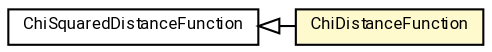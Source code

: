 #!/usr/local/bin/dot
#
# Class diagram 
# Generated by UMLGraph version R5_7_2-60-g0e99a6 (http://www.spinellis.gr/umlgraph/)
#

digraph G {
	graph [fontnames="svg"]
	edge [fontname="Roboto",fontsize=7,labelfontname="Roboto",labelfontsize=7,color="black"];
	node [fontname="Roboto",fontcolor="black",fontsize=8,shape=plaintext,margin=0,width=0,height=0];
	nodesep=0.15;
	ranksep=0.25;
	rankdir=LR;
	// de.lmu.ifi.dbs.elki.distance.distancefunction.probabilistic.ChiDistanceFunction
	c2417911 [label=<<table title="de.lmu.ifi.dbs.elki.distance.distancefunction.probabilistic.ChiDistanceFunction" border="0" cellborder="1" cellspacing="0" cellpadding="2" bgcolor="lemonChiffon" href="ChiDistanceFunction.html" target="_parent">
		<tr><td><table border="0" cellspacing="0" cellpadding="1">
		<tr><td align="center" balign="center"> <font face="Roboto">ChiDistanceFunction</font> </td></tr>
		</table></td></tr>
		</table>>, URL="ChiDistanceFunction.html"];
	// de.lmu.ifi.dbs.elki.distance.distancefunction.probabilistic.ChiSquaredDistanceFunction
	c2417919 [label=<<table title="de.lmu.ifi.dbs.elki.distance.distancefunction.probabilistic.ChiSquaredDistanceFunction" border="0" cellborder="1" cellspacing="0" cellpadding="2" href="ChiSquaredDistanceFunction.html" target="_parent">
		<tr><td><table border="0" cellspacing="0" cellpadding="1">
		<tr><td align="center" balign="center"> <font face="Roboto">ChiSquaredDistanceFunction</font> </td></tr>
		</table></td></tr>
		</table>>, URL="ChiSquaredDistanceFunction.html"];
	// de.lmu.ifi.dbs.elki.distance.distancefunction.probabilistic.ChiDistanceFunction extends de.lmu.ifi.dbs.elki.distance.distancefunction.probabilistic.ChiSquaredDistanceFunction
	c2417919 -> c2417911 [arrowtail=empty,dir=back,weight=10];
}

